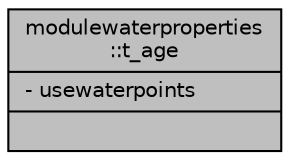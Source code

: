 digraph "modulewaterproperties::t_age"
{
 // LATEX_PDF_SIZE
  edge [fontname="Helvetica",fontsize="10",labelfontname="Helvetica",labelfontsize="10"];
  node [fontname="Helvetica",fontsize="10",shape=record];
  Node1 [label="{modulewaterproperties\l::t_age\n|- usewaterpoints\l|}",height=0.2,width=0.4,color="black", fillcolor="grey75", style="filled", fontcolor="black",tooltip=" "];
}
